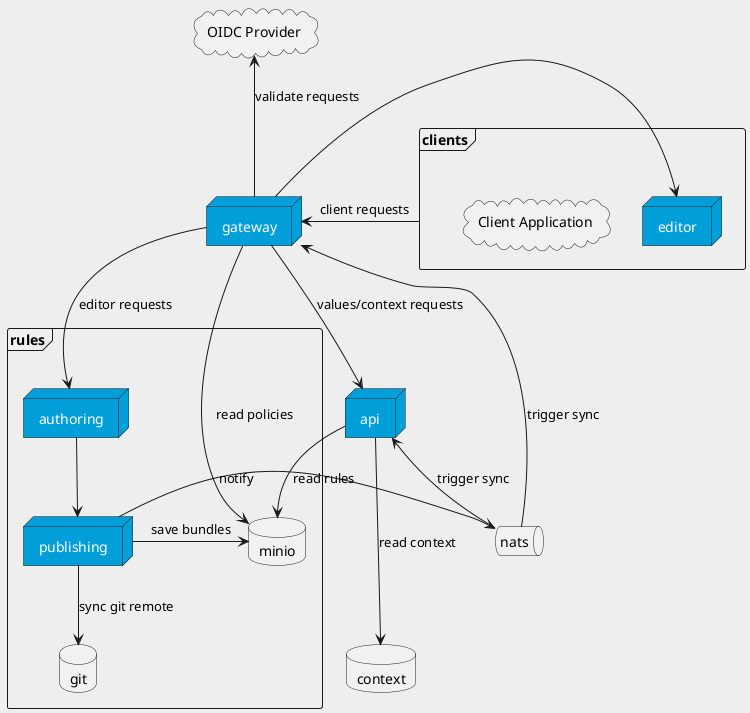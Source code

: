 @startuml

skinparam{
    BackgroundColor #eee
    NodeFontColor white
}

node gateway #009fda
node api #009fda
database context
queue nats
cloud oidcProvider as "OIDC Provider"

frame clients{
    node editor #009fda
    cloud backendapp as "Client Application"
}

frame rules{
    node publishing #009fda
    node authoring #009fda
    database minio
    database git
}

gateway -> editor
gateway --> api :values/context requests
gateway -right-> authoring : editor requests
gateway -up-> oidcProvider : validate requests
gateway <-up- nats : trigger sync
gateway -> minio: read policies
clients -left-> gateway : client requests
authoring -down-> publishing 
publishing -down-> git : sync git remote
publishing -> nats : notify
publishing -left-> minio : save bundles
api <- nats: trigger sync
api -down-> minio : read rules
api -down--> context : read context

@enduml